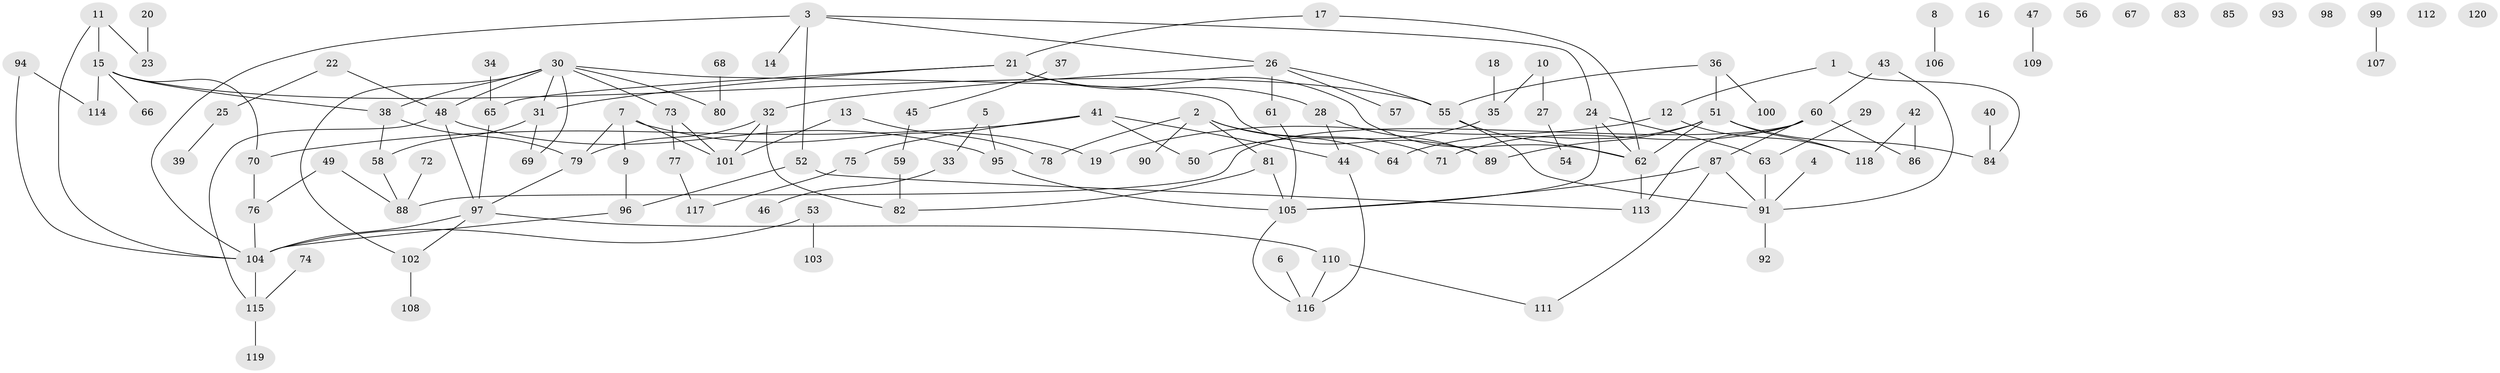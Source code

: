 // Generated by graph-tools (version 1.1) at 2025/13/03/09/25 04:13:01]
// undirected, 120 vertices, 149 edges
graph export_dot {
graph [start="1"]
  node [color=gray90,style=filled];
  1;
  2;
  3;
  4;
  5;
  6;
  7;
  8;
  9;
  10;
  11;
  12;
  13;
  14;
  15;
  16;
  17;
  18;
  19;
  20;
  21;
  22;
  23;
  24;
  25;
  26;
  27;
  28;
  29;
  30;
  31;
  32;
  33;
  34;
  35;
  36;
  37;
  38;
  39;
  40;
  41;
  42;
  43;
  44;
  45;
  46;
  47;
  48;
  49;
  50;
  51;
  52;
  53;
  54;
  55;
  56;
  57;
  58;
  59;
  60;
  61;
  62;
  63;
  64;
  65;
  66;
  67;
  68;
  69;
  70;
  71;
  72;
  73;
  74;
  75;
  76;
  77;
  78;
  79;
  80;
  81;
  82;
  83;
  84;
  85;
  86;
  87;
  88;
  89;
  90;
  91;
  92;
  93;
  94;
  95;
  96;
  97;
  98;
  99;
  100;
  101;
  102;
  103;
  104;
  105;
  106;
  107;
  108;
  109;
  110;
  111;
  112;
  113;
  114;
  115;
  116;
  117;
  118;
  119;
  120;
  1 -- 12;
  1 -- 84;
  2 -- 64;
  2 -- 71;
  2 -- 78;
  2 -- 81;
  2 -- 90;
  3 -- 14;
  3 -- 24;
  3 -- 26;
  3 -- 52;
  3 -- 104;
  4 -- 91;
  5 -- 33;
  5 -- 95;
  6 -- 116;
  7 -- 9;
  7 -- 19;
  7 -- 79;
  7 -- 101;
  8 -- 106;
  9 -- 96;
  10 -- 27;
  10 -- 35;
  11 -- 15;
  11 -- 23;
  11 -- 104;
  12 -- 19;
  12 -- 118;
  13 -- 78;
  13 -- 101;
  15 -- 38;
  15 -- 55;
  15 -- 66;
  15 -- 70;
  15 -- 114;
  17 -- 21;
  17 -- 62;
  18 -- 35;
  20 -- 23;
  21 -- 28;
  21 -- 31;
  21 -- 62;
  21 -- 65;
  22 -- 25;
  22 -- 48;
  24 -- 62;
  24 -- 63;
  24 -- 105;
  25 -- 39;
  26 -- 32;
  26 -- 55;
  26 -- 57;
  26 -- 61;
  27 -- 54;
  28 -- 44;
  28 -- 89;
  29 -- 63;
  30 -- 31;
  30 -- 38;
  30 -- 48;
  30 -- 69;
  30 -- 73;
  30 -- 80;
  30 -- 89;
  30 -- 102;
  31 -- 58;
  31 -- 69;
  32 -- 79;
  32 -- 82;
  32 -- 101;
  33 -- 46;
  34 -- 65;
  35 -- 50;
  36 -- 51;
  36 -- 55;
  36 -- 100;
  37 -- 45;
  38 -- 58;
  38 -- 79;
  40 -- 84;
  41 -- 44;
  41 -- 50;
  41 -- 70;
  41 -- 75;
  42 -- 86;
  42 -- 118;
  43 -- 60;
  43 -- 91;
  44 -- 116;
  45 -- 59;
  47 -- 109;
  48 -- 95;
  48 -- 97;
  48 -- 115;
  49 -- 76;
  49 -- 88;
  51 -- 62;
  51 -- 64;
  51 -- 84;
  51 -- 89;
  51 -- 118;
  52 -- 96;
  52 -- 113;
  53 -- 103;
  53 -- 104;
  55 -- 62;
  55 -- 91;
  58 -- 88;
  59 -- 82;
  60 -- 71;
  60 -- 86;
  60 -- 87;
  60 -- 88;
  60 -- 113;
  61 -- 105;
  62 -- 113;
  63 -- 91;
  65 -- 97;
  68 -- 80;
  70 -- 76;
  72 -- 88;
  73 -- 77;
  73 -- 101;
  74 -- 115;
  75 -- 117;
  76 -- 104;
  77 -- 117;
  79 -- 97;
  81 -- 82;
  81 -- 105;
  87 -- 91;
  87 -- 105;
  87 -- 111;
  91 -- 92;
  94 -- 104;
  94 -- 114;
  95 -- 105;
  96 -- 104;
  97 -- 102;
  97 -- 104;
  97 -- 110;
  99 -- 107;
  102 -- 108;
  104 -- 115;
  105 -- 116;
  110 -- 111;
  110 -- 116;
  115 -- 119;
}
